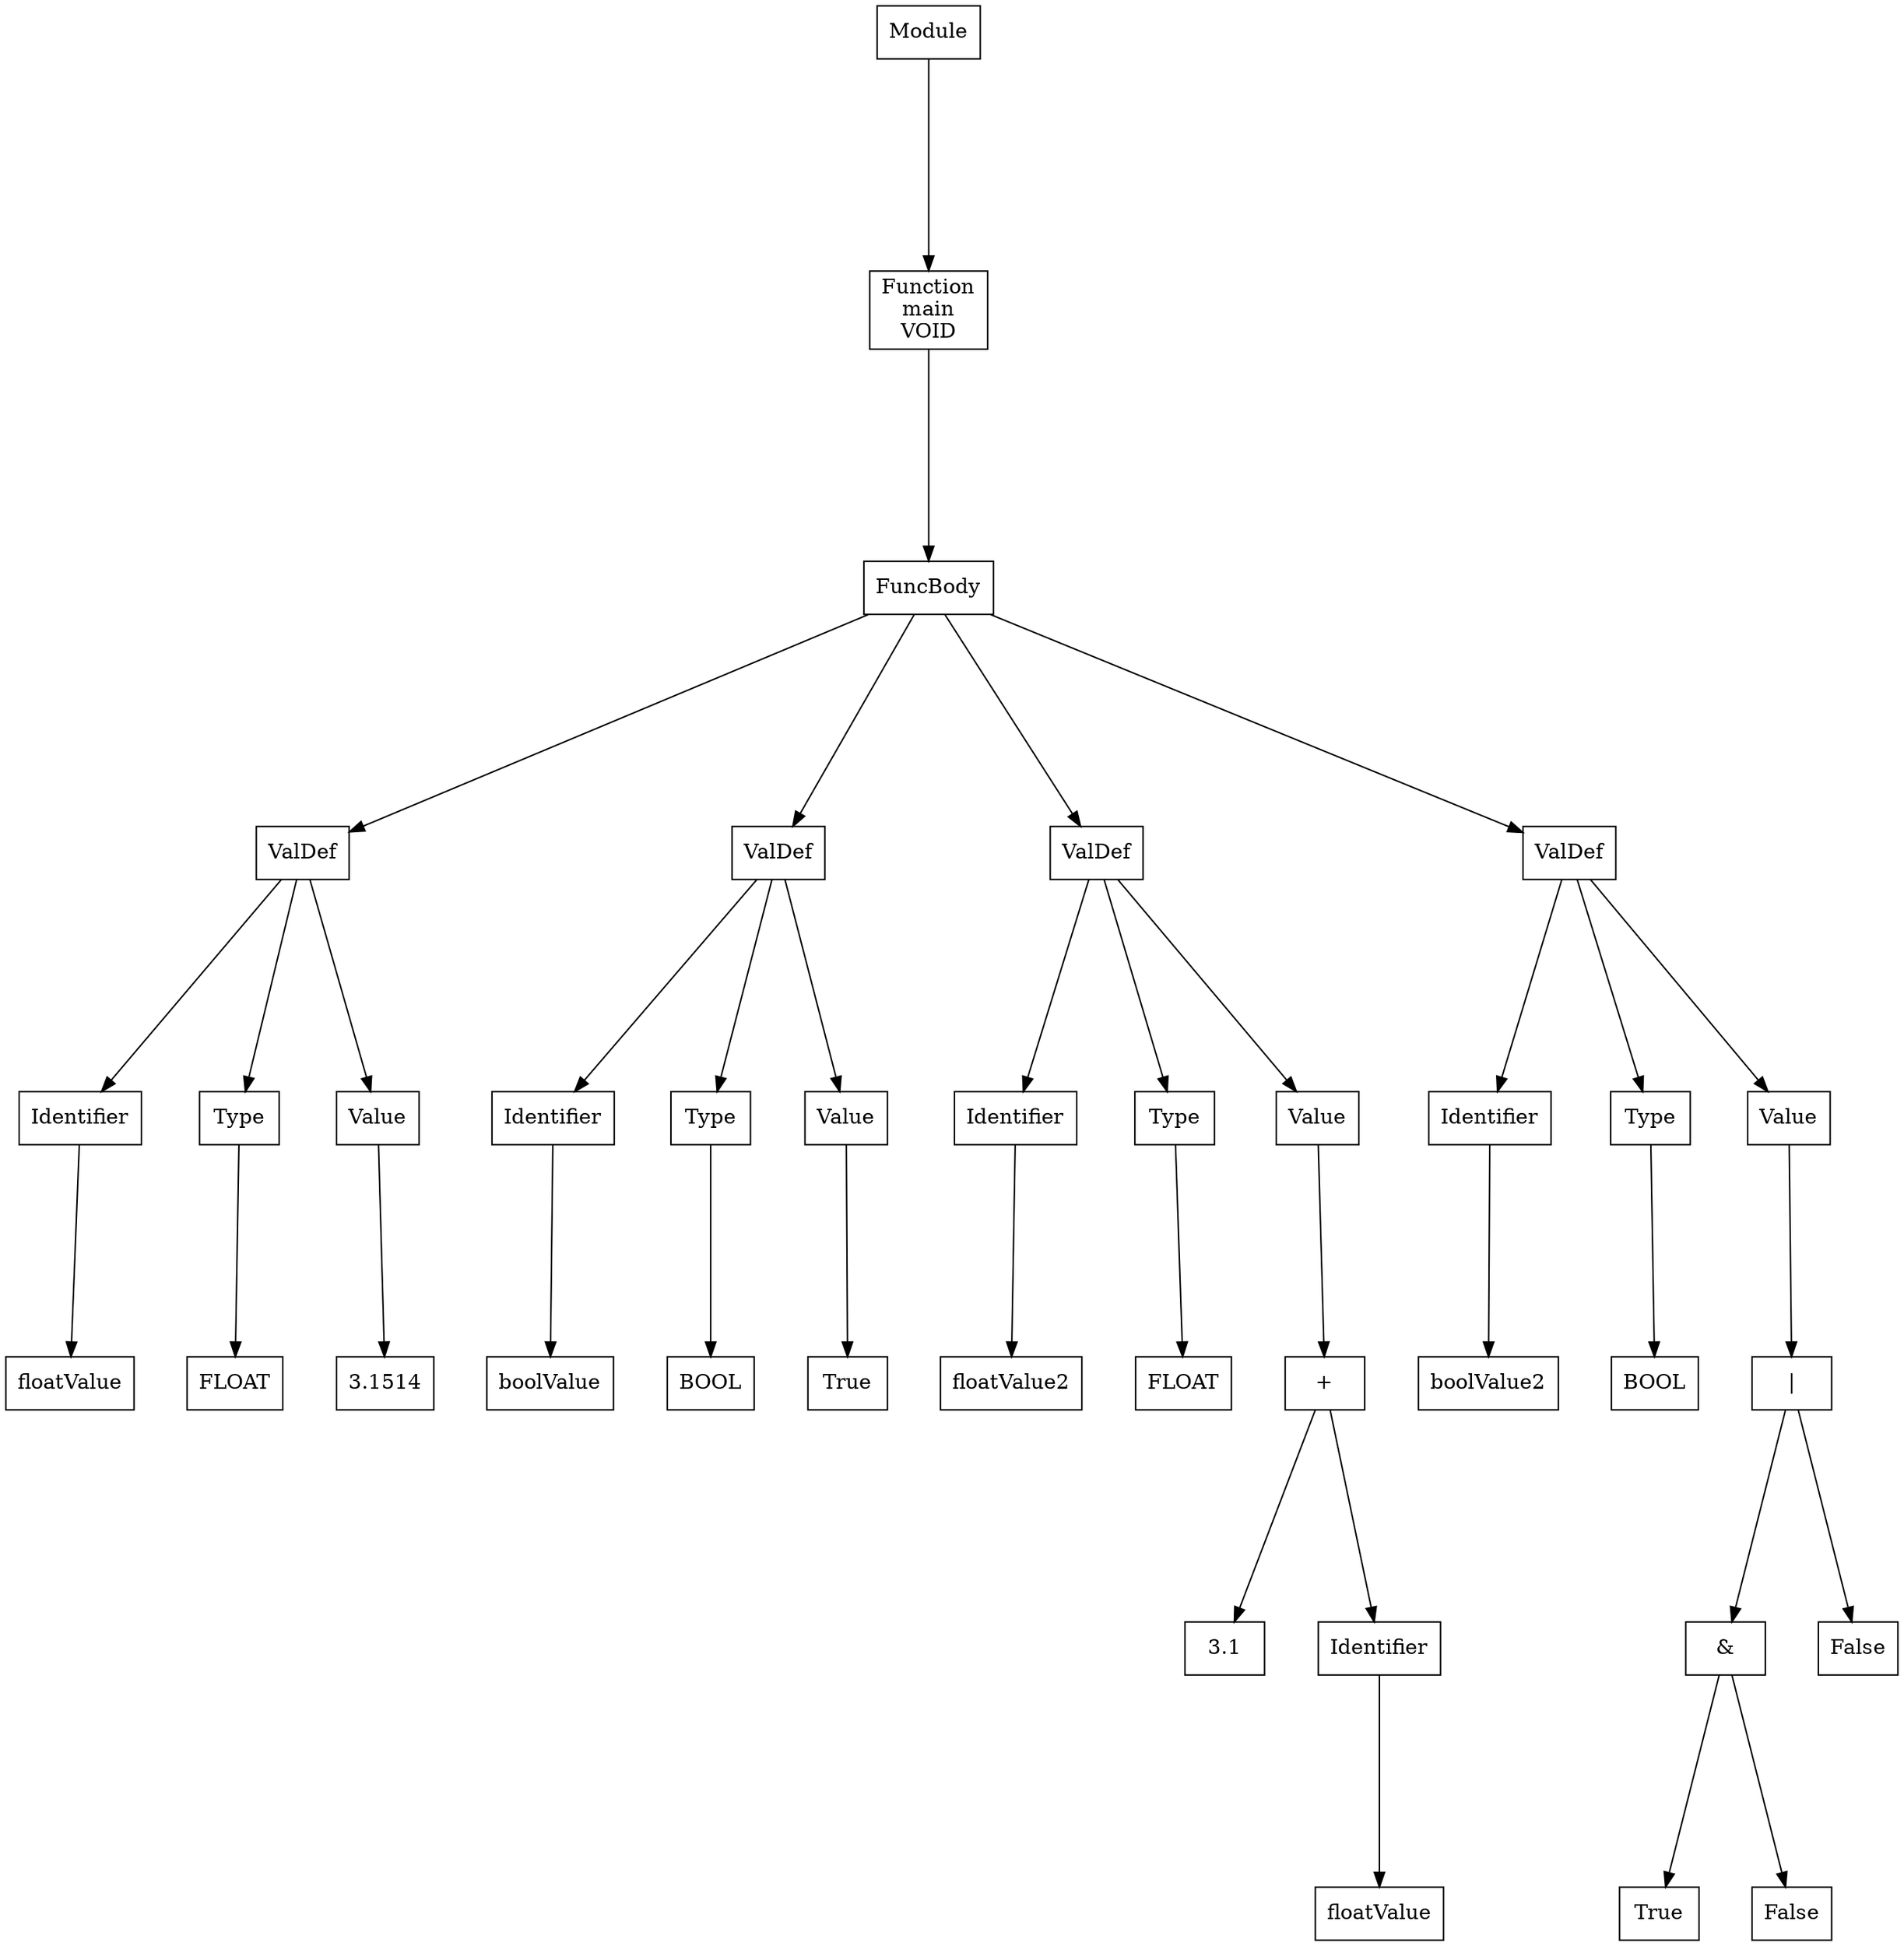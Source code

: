 digraph {
node [shape=box];
graph [ordering="out", overlap = false, nodesep="0.5", ranksep="2"];
node0 [label="Module"];
node1 [label="Function\nmain\nVOID"];
node2 [label="FuncBody"];
node3 [label="ValDef"];
node4 [label="Identifier"];
node5 [label="floatValue"];
node6 [label="Type"];
node7 [label="FLOAT"];
node8 [label="Value"];
node9 [label="3.1514"];
node10 [label="ValDef"];
node11 [label="Identifier"];
node12 [label="boolValue"];
node13 [label="Type"];
node14 [label="BOOL"];
node15 [label="Value"];
node16 [label="True"];
node17 [label="ValDef"];
node18 [label="Identifier"];
node19 [label="floatValue2"];
node20 [label="Type"];
node21 [label="FLOAT"];
node22 [label="Value"];
node23 [label="+"];
node24 [label="3.1"];
node25 [label="Identifier"];
node26 [label="floatValue"];
node27 [label="ValDef"];
node28 [label="Identifier"];
node29 [label="boolValue2"];
node30 [label="Type"];
node31 [label="BOOL"];
node32 [label="Value"];
node33 [label="|"];
node34 [label="&"];
node35 [label="True"];
node36 [label="False"];
node37 [label="False"];
node1 -> node2;
node4 -> node5;
node3 -> node4;
node6 -> node7;
node3 -> node6;
node3 -> node8;
node8 -> node9;
node2 -> node3;
node11 -> node12;
node10 -> node11;
node13 -> node14;
node10 -> node13;
node10 -> node15;
node15 -> node16;
node2 -> node10;
node18 -> node19;
node17 -> node18;
node20 -> node21;
node17 -> node20;
node25 -> node26;
node23 -> node24;
node23 -> node25;
node17 -> node22;
node22 -> node23;
node2 -> node17;
node28 -> node29;
node27 -> node28;
node30 -> node31;
node27 -> node30;
node34 -> node35;
node34 -> node36;
node33 -> node34;
node33 -> node37;
node27 -> node32;
node32 -> node33;
node2 -> node27;
node0 -> node1;
}
